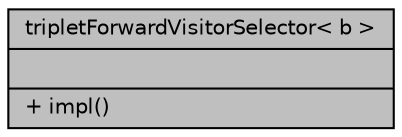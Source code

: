 digraph "tripletForwardVisitorSelector&lt; b &gt;"
{
 // LATEX_PDF_SIZE
  edge [fontname="Helvetica",fontsize="10",labelfontname="Helvetica",labelfontsize="10"];
  node [fontname="Helvetica",fontsize="10",shape=record];
  Node1 [label="{tripletForwardVisitorSelector\< b \>\n||+ impl()\l}",height=0.2,width=0.4,color="black", fillcolor="grey75", style="filled", fontcolor="black",tooltip=" "];
}

